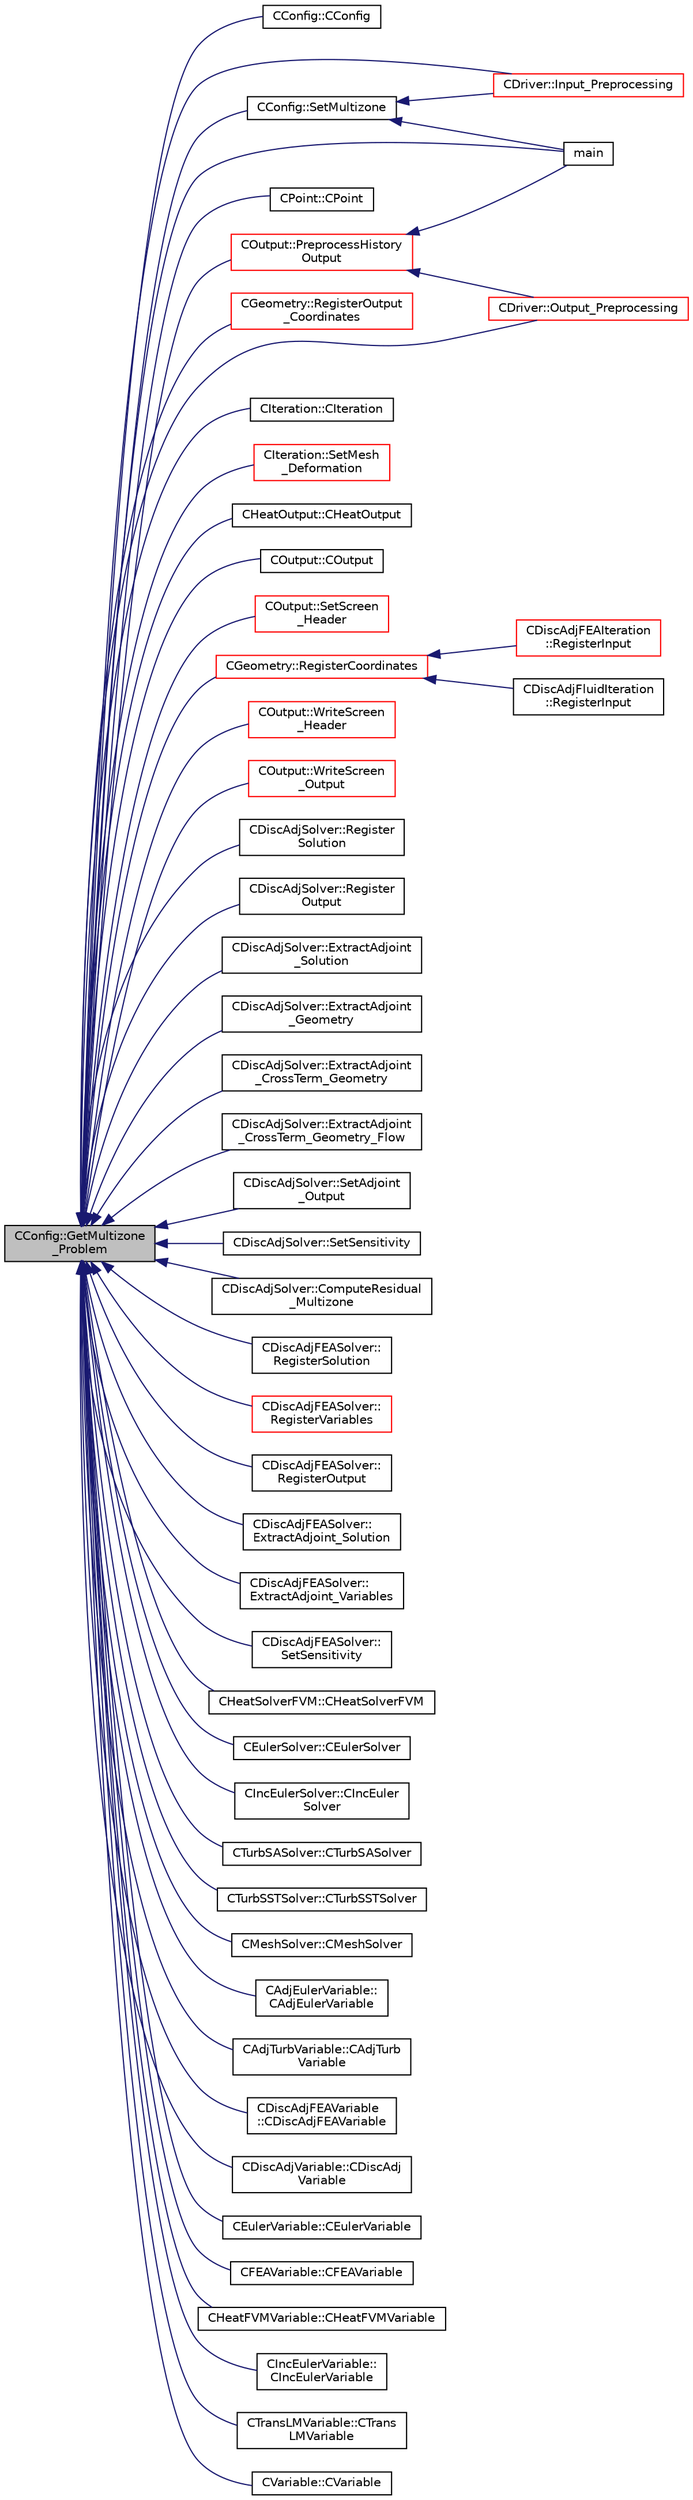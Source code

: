 digraph "CConfig::GetMultizone_Problem"
{
  edge [fontname="Helvetica",fontsize="10",labelfontname="Helvetica",labelfontsize="10"];
  node [fontname="Helvetica",fontsize="10",shape=record];
  rankdir="LR";
  Node8240 [label="CConfig::GetMultizone\l_Problem",height=0.2,width=0.4,color="black", fillcolor="grey75", style="filled", fontcolor="black"];
  Node8240 -> Node8241 [dir="back",color="midnightblue",fontsize="10",style="solid",fontname="Helvetica"];
  Node8241 [label="CConfig::CConfig",height=0.2,width=0.4,color="black", fillcolor="white", style="filled",URL="$class_c_config.html#a87816834fb6f57297b12f54e9810fb6a",tooltip="Constructor of the class which reads the input file and uses default options from another config..."];
  Node8240 -> Node8242 [dir="back",color="midnightblue",fontsize="10",style="solid",fontname="Helvetica"];
  Node8242 [label="CConfig::SetMultizone",height=0.2,width=0.4,color="black", fillcolor="white", style="filled",URL="$class_c_config.html#af324a7309f26a81d9bc9025374b6b9eb",tooltip="Set multizone properties. "];
  Node8242 -> Node8243 [dir="back",color="midnightblue",fontsize="10",style="solid",fontname="Helvetica"];
  Node8243 [label="CDriver::Input_Preprocessing",height=0.2,width=0.4,color="red", fillcolor="white", style="filled",URL="$class_c_driver.html#a8310a8cc3f5bd3d2bb70340b44000562",tooltip="Read in the config and mesh files. "];
  Node8242 -> Node8245 [dir="back",color="midnightblue",fontsize="10",style="solid",fontname="Helvetica"];
  Node8245 [label="main",height=0.2,width=0.4,color="black", fillcolor="white", style="filled",URL="$_s_u2___d_e_f_8cpp.html#a0ddf1224851353fc92bfbff6f499fa97"];
  Node8240 -> Node8246 [dir="back",color="midnightblue",fontsize="10",style="solid",fontname="Helvetica"];
  Node8246 [label="CPoint::CPoint",height=0.2,width=0.4,color="black", fillcolor="white", style="filled",URL="$class_c_point.html#a641fe2a96c28d7ab052da946608b2764",tooltip="Constructor of the class. "];
  Node8240 -> Node8247 [dir="back",color="midnightblue",fontsize="10",style="solid",fontname="Helvetica"];
  Node8247 [label="CGeometry::RegisterCoordinates",height=0.2,width=0.4,color="red", fillcolor="white", style="filled",URL="$class_c_geometry.html#a335405024cbc91d79429d60394d55af2",tooltip="Register the coordinates of the mesh nodes. "];
  Node8247 -> Node8248 [dir="back",color="midnightblue",fontsize="10",style="solid",fontname="Helvetica"];
  Node8248 [label="CDiscAdjFluidIteration\l::RegisterInput",height=0.2,width=0.4,color="black", fillcolor="white", style="filled",URL="$class_c_disc_adj_fluid_iteration.html#a836fbec1a157ea18b0cf6384a72f081f",tooltip="Registers all output variables of the fluid iteration. "];
  Node8247 -> Node8249 [dir="back",color="midnightblue",fontsize="10",style="solid",fontname="Helvetica"];
  Node8249 [label="CDiscAdjFEAIteration\l::RegisterInput",height=0.2,width=0.4,color="red", fillcolor="white", style="filled",URL="$class_c_disc_adj_f_e_a_iteration.html#a737678698809cb137576c05e6ca06cde",tooltip="Registers all input variables of the FEM iteration. "];
  Node8240 -> Node8252 [dir="back",color="midnightblue",fontsize="10",style="solid",fontname="Helvetica"];
  Node8252 [label="CGeometry::RegisterOutput\l_Coordinates",height=0.2,width=0.4,color="red", fillcolor="white", style="filled",URL="$class_c_geometry.html#a9753d802fb30f928edaee697975e437b",tooltip="Register the coordinates of the mesh nodes as output. "];
  Node8240 -> Node8243 [dir="back",color="midnightblue",fontsize="10",style="solid",fontname="Helvetica"];
  Node8240 -> Node8258 [dir="back",color="midnightblue",fontsize="10",style="solid",fontname="Helvetica"];
  Node8258 [label="CDriver::Output_Preprocessing",height=0.2,width=0.4,color="red", fillcolor="white", style="filled",URL="$class_c_driver.html#a7ca93236effb813c3af9e00688659976",tooltip="Preprocess the output container. "];
  Node8240 -> Node8259 [dir="back",color="midnightblue",fontsize="10",style="solid",fontname="Helvetica"];
  Node8259 [label="CIteration::CIteration",height=0.2,width=0.4,color="black", fillcolor="white", style="filled",URL="$class_c_iteration.html#a39be84a1ff56f5daa37f17de0ce73b03",tooltip="Constructor of the class. "];
  Node8240 -> Node8260 [dir="back",color="midnightblue",fontsize="10",style="solid",fontname="Helvetica"];
  Node8260 [label="CIteration::SetMesh\l_Deformation",height=0.2,width=0.4,color="red", fillcolor="white", style="filled",URL="$class_c_iteration.html#a7bc004221a3dacd43e122779bd4e43b8",tooltip="Run the mesh deformation algorithms. "];
  Node8240 -> Node8271 [dir="back",color="midnightblue",fontsize="10",style="solid",fontname="Helvetica"];
  Node8271 [label="CHeatOutput::CHeatOutput",height=0.2,width=0.4,color="black", fillcolor="white", style="filled",URL="$class_c_heat_output.html#a765accb8479e84e246e53494de404e93",tooltip="Constructor of the class. "];
  Node8240 -> Node8272 [dir="back",color="midnightblue",fontsize="10",style="solid",fontname="Helvetica"];
  Node8272 [label="COutput::COutput",height=0.2,width=0.4,color="black", fillcolor="white", style="filled",URL="$class_c_output.html#afde3302dfdb18e8a1c50e3cab2e668ba",tooltip="Constructor of the class. "];
  Node8240 -> Node8273 [dir="back",color="midnightblue",fontsize="10",style="solid",fontname="Helvetica"];
  Node8273 [label="COutput::SetScreen\l_Header",height=0.2,width=0.4,color="red", fillcolor="white", style="filled",URL="$class_c_output.html#a0e31c8d67a1af8bef40c31c5d9a6b177",tooltip="Write the screen header. "];
  Node8240 -> Node8299 [dir="back",color="midnightblue",fontsize="10",style="solid",fontname="Helvetica"];
  Node8299 [label="COutput::PreprocessHistory\lOutput",height=0.2,width=0.4,color="red", fillcolor="white", style="filled",URL="$class_c_output.html#afbd232d7c9236d1415382a195f6cff4e",tooltip="Preprocess the history output by setting the history fields and opening the history file..."];
  Node8299 -> Node8258 [dir="back",color="midnightblue",fontsize="10",style="solid",fontname="Helvetica"];
  Node8299 -> Node8245 [dir="back",color="midnightblue",fontsize="10",style="solid",fontname="Helvetica"];
  Node8240 -> Node8304 [dir="back",color="midnightblue",fontsize="10",style="solid",fontname="Helvetica"];
  Node8304 [label="COutput::WriteScreen\l_Header",height=0.2,width=0.4,color="red", fillcolor="white", style="filled",URL="$class_c_output.html#a7a41d80c37c65203f4397e24676dd76b",tooltip="Determines if the screen header should be written. "];
  Node8240 -> Node8305 [dir="back",color="midnightblue",fontsize="10",style="solid",fontname="Helvetica"];
  Node8305 [label="COutput::WriteScreen\l_Output",height=0.2,width=0.4,color="red", fillcolor="white", style="filled",URL="$class_c_output.html#a2de14e1074b0d1ed1a51b6e50edcca4b",tooltip="Determines if the screen header should be written. "];
  Node8240 -> Node8306 [dir="back",color="midnightblue",fontsize="10",style="solid",fontname="Helvetica"];
  Node8306 [label="CDiscAdjSolver::Register\lSolution",height=0.2,width=0.4,color="black", fillcolor="white", style="filled",URL="$class_c_disc_adj_solver.html#a6c097e27287f199bcc8972baabd59ae8",tooltip="Performs the preprocessing of the adjoint AD-based solver. Registers all necessary variables on the t..."];
  Node8240 -> Node8307 [dir="back",color="midnightblue",fontsize="10",style="solid",fontname="Helvetica"];
  Node8307 [label="CDiscAdjSolver::Register\lOutput",height=0.2,width=0.4,color="black", fillcolor="white", style="filled",URL="$class_c_disc_adj_solver.html#a7ae8400ddf2c185e6c9b01aa08aec792",tooltip="Performs the preprocessing of the adjoint AD-based solver. Registers all necessary variables that are..."];
  Node8240 -> Node8308 [dir="back",color="midnightblue",fontsize="10",style="solid",fontname="Helvetica"];
  Node8308 [label="CDiscAdjSolver::ExtractAdjoint\l_Solution",height=0.2,width=0.4,color="black", fillcolor="white", style="filled",URL="$class_c_disc_adj_solver.html#a05ed17d8256bd61c43ba09343750eb1a",tooltip="Sets the adjoint values of the input variables of the flow (+turb.) iteration after tape has been eva..."];
  Node8240 -> Node8309 [dir="back",color="midnightblue",fontsize="10",style="solid",fontname="Helvetica"];
  Node8309 [label="CDiscAdjSolver::ExtractAdjoint\l_Geometry",height=0.2,width=0.4,color="black", fillcolor="white", style="filled",URL="$class_c_disc_adj_solver.html#acd0d337e81eccf487ab7efafedced3b6",tooltip="A virtual member. "];
  Node8240 -> Node8310 [dir="back",color="midnightblue",fontsize="10",style="solid",fontname="Helvetica"];
  Node8310 [label="CDiscAdjSolver::ExtractAdjoint\l_CrossTerm_Geometry",height=0.2,width=0.4,color="black", fillcolor="white", style="filled",URL="$class_c_disc_adj_solver.html#afca58edea64d0b368b11ae70f57b4bf5",tooltip="A virtual member. "];
  Node8240 -> Node8311 [dir="back",color="midnightblue",fontsize="10",style="solid",fontname="Helvetica"];
  Node8311 [label="CDiscAdjSolver::ExtractAdjoint\l_CrossTerm_Geometry_Flow",height=0.2,width=0.4,color="black", fillcolor="white", style="filled",URL="$class_c_disc_adj_solver.html#a91d6e8daec629132ded7e265c48fc0d7",tooltip="A virtual member. "];
  Node8240 -> Node8312 [dir="back",color="midnightblue",fontsize="10",style="solid",fontname="Helvetica"];
  Node8312 [label="CDiscAdjSolver::SetAdjoint\l_Output",height=0.2,width=0.4,color="black", fillcolor="white", style="filled",URL="$class_c_disc_adj_solver.html#a853239f367f921866a73df8a4f33f475",tooltip="Sets the adjoint values of the output of the flow (+turb.) iteration before evaluation of the tape..."];
  Node8240 -> Node8313 [dir="back",color="midnightblue",fontsize="10",style="solid",fontname="Helvetica"];
  Node8313 [label="CDiscAdjSolver::SetSensitivity",height=0.2,width=0.4,color="black", fillcolor="white", style="filled",URL="$class_c_disc_adj_solver.html#a4ebcf3eed43458a8960948210dc7444f",tooltip="Extract and set the geometrical sensitivity. "];
  Node8240 -> Node8314 [dir="back",color="midnightblue",fontsize="10",style="solid",fontname="Helvetica"];
  Node8314 [label="CDiscAdjSolver::ComputeResidual\l_Multizone",height=0.2,width=0.4,color="black", fillcolor="white", style="filled",URL="$class_c_disc_adj_solver.html#a0571227566a9d9d7c6c1e92cae9258cc",tooltip="Compute the multizone residual. "];
  Node8240 -> Node8315 [dir="back",color="midnightblue",fontsize="10",style="solid",fontname="Helvetica"];
  Node8315 [label="CDiscAdjFEASolver::\lRegisterSolution",height=0.2,width=0.4,color="black", fillcolor="white", style="filled",URL="$class_c_disc_adj_f_e_a_solver.html#ad05585130c1922d463e88540fe5a1bf8",tooltip="Performs the preprocessing of the adjoint AD-based solver. Registers all necessary variables on the t..."];
  Node8240 -> Node8316 [dir="back",color="midnightblue",fontsize="10",style="solid",fontname="Helvetica"];
  Node8316 [label="CDiscAdjFEASolver::\lRegisterVariables",height=0.2,width=0.4,color="red", fillcolor="white", style="filled",URL="$class_c_disc_adj_f_e_a_solver.html#a408757f23c8df6ad6a933589d4ad90de",tooltip="A virtual member. "];
  Node8240 -> Node8318 [dir="back",color="midnightblue",fontsize="10",style="solid",fontname="Helvetica"];
  Node8318 [label="CDiscAdjFEASolver::\lRegisterOutput",height=0.2,width=0.4,color="black", fillcolor="white", style="filled",URL="$class_c_disc_adj_f_e_a_solver.html#a40c2aba093a93b2caf87ab7ced5c3fd0",tooltip="Performs the preprocessing of the adjoint AD-based solver. Registers all necessary variables that are..."];
  Node8240 -> Node8319 [dir="back",color="midnightblue",fontsize="10",style="solid",fontname="Helvetica"];
  Node8319 [label="CDiscAdjFEASolver::\lExtractAdjoint_Solution",height=0.2,width=0.4,color="black", fillcolor="white", style="filled",URL="$class_c_disc_adj_f_e_a_solver.html#a976facb0e6a13e97f663c74a863b350d",tooltip="Sets the adjoint values of the input variables of the flow (+turb.) iteration after tape has been eva..."];
  Node8240 -> Node8320 [dir="back",color="midnightblue",fontsize="10",style="solid",fontname="Helvetica"];
  Node8320 [label="CDiscAdjFEASolver::\lExtractAdjoint_Variables",height=0.2,width=0.4,color="black", fillcolor="white", style="filled",URL="$class_c_disc_adj_f_e_a_solver.html#ac0e775ba18eb267baf111eb28072e0b9",tooltip="A virtual member. "];
  Node8240 -> Node8321 [dir="back",color="midnightblue",fontsize="10",style="solid",fontname="Helvetica"];
  Node8321 [label="CDiscAdjFEASolver::\lSetSensitivity",height=0.2,width=0.4,color="black", fillcolor="white", style="filled",URL="$class_c_disc_adj_f_e_a_solver.html#a7e20a374ddb397ca581378a6b0033a76",tooltip="Extract and set the geometrical sensitivity. "];
  Node8240 -> Node8322 [dir="back",color="midnightblue",fontsize="10",style="solid",fontname="Helvetica"];
  Node8322 [label="CHeatSolverFVM::CHeatSolverFVM",height=0.2,width=0.4,color="black", fillcolor="white", style="filled",URL="$class_c_heat_solver_f_v_m.html#a42af03c3f465c905fbc3ecbee398f5be",tooltip="Constructor of the class. "];
  Node8240 -> Node8323 [dir="back",color="midnightblue",fontsize="10",style="solid",fontname="Helvetica"];
  Node8323 [label="CEulerSolver::CEulerSolver",height=0.2,width=0.4,color="black", fillcolor="white", style="filled",URL="$class_c_euler_solver.html#ae1e74218b4e943111b100d7ddcbd4db9"];
  Node8240 -> Node8324 [dir="back",color="midnightblue",fontsize="10",style="solid",fontname="Helvetica"];
  Node8324 [label="CIncEulerSolver::CIncEuler\lSolver",height=0.2,width=0.4,color="black", fillcolor="white", style="filled",URL="$class_c_inc_euler_solver.html#a91f644b8f9a00215bac5bcd31dfc06d8"];
  Node8240 -> Node8325 [dir="back",color="midnightblue",fontsize="10",style="solid",fontname="Helvetica"];
  Node8325 [label="CTurbSASolver::CTurbSASolver",height=0.2,width=0.4,color="black", fillcolor="white", style="filled",URL="$class_c_turb_s_a_solver.html#a06a8b09d1563dd48f364ff6e97c25cd8"];
  Node8240 -> Node8326 [dir="back",color="midnightblue",fontsize="10",style="solid",fontname="Helvetica"];
  Node8326 [label="CTurbSSTSolver::CTurbSSTSolver",height=0.2,width=0.4,color="black", fillcolor="white", style="filled",URL="$class_c_turb_s_s_t_solver.html#a84beba65418c7c2ca4f4843b989b360a"];
  Node8240 -> Node8327 [dir="back",color="midnightblue",fontsize="10",style="solid",fontname="Helvetica"];
  Node8327 [label="CMeshSolver::CMeshSolver",height=0.2,width=0.4,color="black", fillcolor="white", style="filled",URL="$class_c_mesh_solver.html#a728930536c48c01f17b91808115fdb91",tooltip="Constructor of the class. "];
  Node8240 -> Node8328 [dir="back",color="midnightblue",fontsize="10",style="solid",fontname="Helvetica"];
  Node8328 [label="CAdjEulerVariable::\lCAdjEulerVariable",height=0.2,width=0.4,color="black", fillcolor="white", style="filled",URL="$class_c_adj_euler_variable.html#afb9c76a9feea451fef96ccc73a39f88e",tooltip="Constructor of the class. "];
  Node8240 -> Node8329 [dir="back",color="midnightblue",fontsize="10",style="solid",fontname="Helvetica"];
  Node8329 [label="CAdjTurbVariable::CAdjTurb\lVariable",height=0.2,width=0.4,color="black", fillcolor="white", style="filled",URL="$class_c_adj_turb_variable.html#a8cf6df17d5bface41386f14c77e56b7a",tooltip="Constructor of the class. "];
  Node8240 -> Node8330 [dir="back",color="midnightblue",fontsize="10",style="solid",fontname="Helvetica"];
  Node8330 [label="CDiscAdjFEAVariable\l::CDiscAdjFEAVariable",height=0.2,width=0.4,color="black", fillcolor="white", style="filled",URL="$class_c_disc_adj_f_e_a_variable.html#a021e6bf15ffb43eb724b9c93555a0e8f",tooltip="Constructor of the class. "];
  Node8240 -> Node8331 [dir="back",color="midnightblue",fontsize="10",style="solid",fontname="Helvetica"];
  Node8331 [label="CDiscAdjVariable::CDiscAdj\lVariable",height=0.2,width=0.4,color="black", fillcolor="white", style="filled",URL="$class_c_disc_adj_variable.html#afda60f50bc981295302e43e65ab84a5e",tooltip="Constructor of the class. "];
  Node8240 -> Node8332 [dir="back",color="midnightblue",fontsize="10",style="solid",fontname="Helvetica"];
  Node8332 [label="CEulerVariable::CEulerVariable",height=0.2,width=0.4,color="black", fillcolor="white", style="filled",URL="$class_c_euler_variable.html#ade86db4d9a252b44f78b869d4b92f8c4",tooltip="Constructor of the class. "];
  Node8240 -> Node8333 [dir="back",color="midnightblue",fontsize="10",style="solid",fontname="Helvetica"];
  Node8333 [label="CFEAVariable::CFEAVariable",height=0.2,width=0.4,color="black", fillcolor="white", style="filled",URL="$class_c_f_e_a_variable.html#af903380be6b3b699751e694d896af2c1",tooltip="Constructor of the class. "];
  Node8240 -> Node8334 [dir="back",color="midnightblue",fontsize="10",style="solid",fontname="Helvetica"];
  Node8334 [label="CHeatFVMVariable::CHeatFVMVariable",height=0.2,width=0.4,color="black", fillcolor="white", style="filled",URL="$class_c_heat_f_v_m_variable.html#a350d1a2ef9d4d77970d7e7247be61045",tooltip="Constructor of the class. "];
  Node8240 -> Node8335 [dir="back",color="midnightblue",fontsize="10",style="solid",fontname="Helvetica"];
  Node8335 [label="CIncEulerVariable::\lCIncEulerVariable",height=0.2,width=0.4,color="black", fillcolor="white", style="filled",URL="$class_c_inc_euler_variable.html#ad2ad42fd59f16e9e7172eeec61b57ffb",tooltip="Constructor of the class. "];
  Node8240 -> Node8336 [dir="back",color="midnightblue",fontsize="10",style="solid",fontname="Helvetica"];
  Node8336 [label="CTransLMVariable::CTrans\lLMVariable",height=0.2,width=0.4,color="black", fillcolor="white", style="filled",URL="$class_c_trans_l_m_variable.html#a711fcd1655fd109294c18812a96f4fea",tooltip="Constructor of the class. "];
  Node8240 -> Node8337 [dir="back",color="midnightblue",fontsize="10",style="solid",fontname="Helvetica"];
  Node8337 [label="CVariable::CVariable",height=0.2,width=0.4,color="black", fillcolor="white", style="filled",URL="$class_c_variable.html#a96c6fdfe5c92f13be1da3753e8e6736f"];
  Node8240 -> Node8245 [dir="back",color="midnightblue",fontsize="10",style="solid",fontname="Helvetica"];
}
